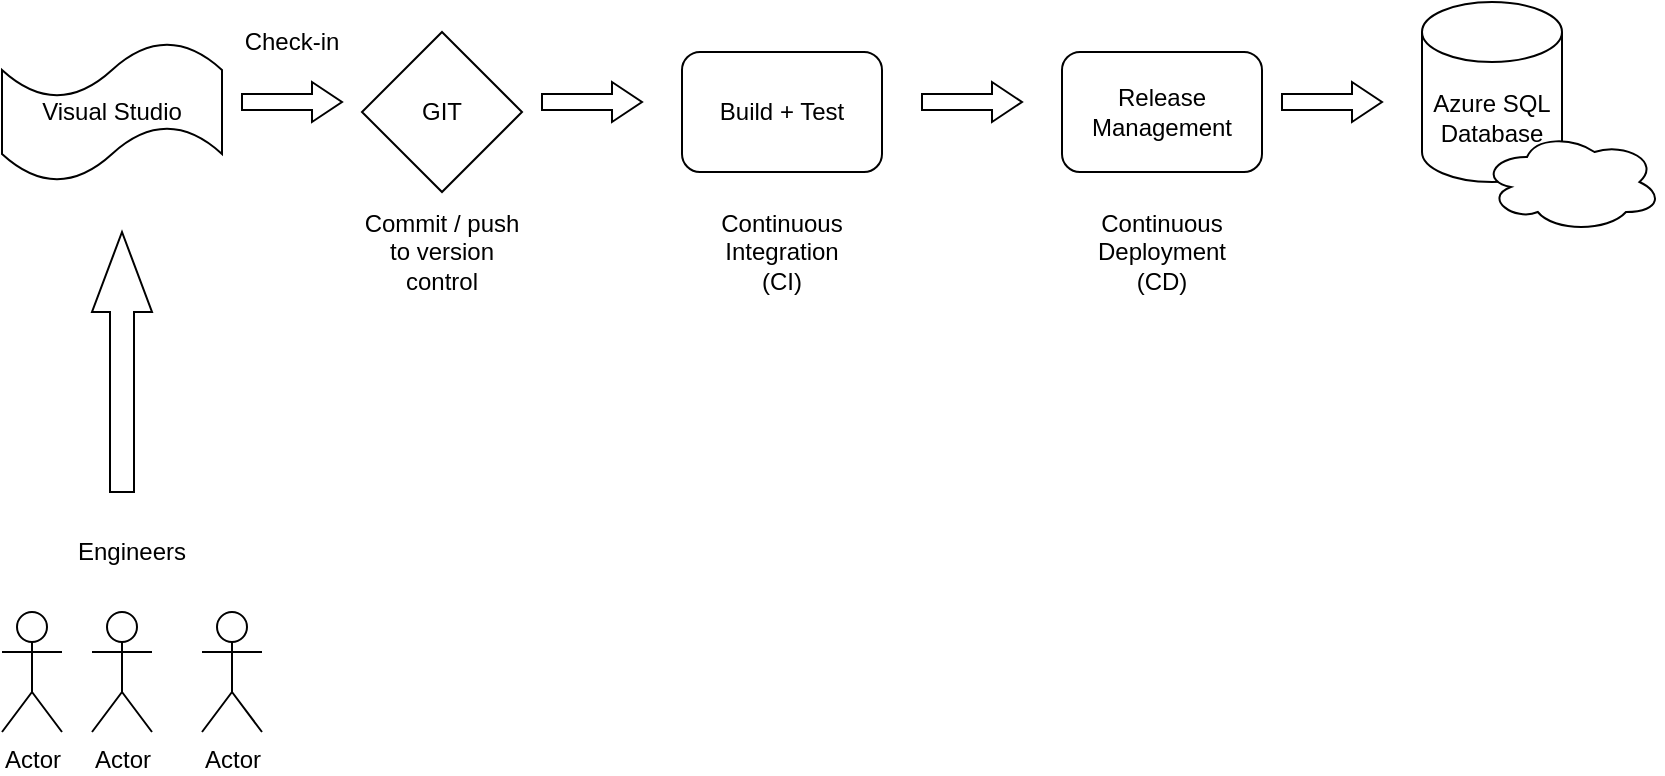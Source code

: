 <mxfile version="14.4.4" type="github">
  <diagram id="qEZCz_otJNc-nO6wqrlp" name="Page-1">
    <mxGraphModel dx="868" dy="450" grid="1" gridSize="10" guides="1" tooltips="1" connect="1" arrows="1" fold="1" page="1" pageScale="1" pageWidth="850" pageHeight="1100" math="0" shadow="0">
      <root>
        <mxCell id="0" />
        <mxCell id="1" parent="0" />
        <mxCell id="2P_tlLRLVS4eTzOrFFoo-1" value="Actor" style="shape=umlActor;verticalLabelPosition=bottom;verticalAlign=top;html=1;outlineConnect=0;" vertex="1" parent="1">
          <mxGeometry x="30" y="560" width="30" height="60" as="geometry" />
        </mxCell>
        <mxCell id="2P_tlLRLVS4eTzOrFFoo-2" value="Actor" style="shape=umlActor;verticalLabelPosition=bottom;verticalAlign=top;html=1;outlineConnect=0;" vertex="1" parent="1">
          <mxGeometry x="75" y="560" width="30" height="60" as="geometry" />
        </mxCell>
        <mxCell id="2P_tlLRLVS4eTzOrFFoo-3" value="Actor" style="shape=umlActor;verticalLabelPosition=bottom;verticalAlign=top;html=1;outlineConnect=0;" vertex="1" parent="1">
          <mxGeometry x="130" y="560" width="30" height="60" as="geometry" />
        </mxCell>
        <mxCell id="2P_tlLRLVS4eTzOrFFoo-6" value="Engineers" style="text;html=1;strokeColor=none;fillColor=none;align=center;verticalAlign=middle;whiteSpace=wrap;rounded=0;" vertex="1" parent="1">
          <mxGeometry x="75" y="520" width="40" height="20" as="geometry" />
        </mxCell>
        <mxCell id="2P_tlLRLVS4eTzOrFFoo-9" value="" style="html=1;shadow=0;dashed=0;align=center;verticalAlign=middle;shape=mxgraph.arrows2.arrow;dy=0.6;dx=40;direction=north;notch=0;" vertex="1" parent="1">
          <mxGeometry x="75" y="370" width="30" height="130" as="geometry" />
        </mxCell>
        <mxCell id="2P_tlLRLVS4eTzOrFFoo-10" value="Visual Studio" style="shape=tape;whiteSpace=wrap;html=1;" vertex="1" parent="1">
          <mxGeometry x="30" y="275" width="110" height="70" as="geometry" />
        </mxCell>
        <mxCell id="2P_tlLRLVS4eTzOrFFoo-12" value="GIT" style="rhombus;whiteSpace=wrap;html=1;" vertex="1" parent="1">
          <mxGeometry x="210" y="270" width="80" height="80" as="geometry" />
        </mxCell>
        <mxCell id="2P_tlLRLVS4eTzOrFFoo-13" value="Build + Test" style="rounded=1;whiteSpace=wrap;html=1;" vertex="1" parent="1">
          <mxGeometry x="370" y="280" width="100" height="60" as="geometry" />
        </mxCell>
        <mxCell id="2P_tlLRLVS4eTzOrFFoo-14" value="Release Management" style="rounded=1;whiteSpace=wrap;html=1;" vertex="1" parent="1">
          <mxGeometry x="560" y="280" width="100" height="60" as="geometry" />
        </mxCell>
        <mxCell id="2P_tlLRLVS4eTzOrFFoo-15" value="Azure SQL Database" style="shape=cylinder3;whiteSpace=wrap;html=1;boundedLbl=1;backgroundOutline=1;size=15;" vertex="1" parent="1">
          <mxGeometry x="740" y="255" width="70" height="90" as="geometry" />
        </mxCell>
        <mxCell id="2P_tlLRLVS4eTzOrFFoo-16" value="" style="ellipse;shape=cloud;whiteSpace=wrap;html=1;" vertex="1" parent="1">
          <mxGeometry x="770" y="320" width="90" height="50" as="geometry" />
        </mxCell>
        <mxCell id="2P_tlLRLVS4eTzOrFFoo-26" value="" style="html=1;shadow=0;dashed=0;align=center;verticalAlign=middle;shape=mxgraph.arrows2.arrow;dy=0.6;dx=15;notch=0;" vertex="1" parent="1">
          <mxGeometry x="490" y="295" width="50" height="20" as="geometry" />
        </mxCell>
        <mxCell id="2P_tlLRLVS4eTzOrFFoo-32" value="" style="html=1;shadow=0;dashed=0;align=center;verticalAlign=middle;shape=mxgraph.arrows2.arrow;dy=0.6;dx=15;notch=0;" vertex="1" parent="1">
          <mxGeometry x="150" y="295" width="50" height="20" as="geometry" />
        </mxCell>
        <mxCell id="2P_tlLRLVS4eTzOrFFoo-33" value="" style="html=1;shadow=0;dashed=0;align=center;verticalAlign=middle;shape=mxgraph.arrows2.arrow;dy=0.6;dx=15;notch=0;" vertex="1" parent="1">
          <mxGeometry x="300" y="295" width="50" height="20" as="geometry" />
        </mxCell>
        <mxCell id="2P_tlLRLVS4eTzOrFFoo-34" value="" style="html=1;shadow=0;dashed=0;align=center;verticalAlign=middle;shape=mxgraph.arrows2.arrow;dy=0.6;dx=15;notch=0;" vertex="1" parent="1">
          <mxGeometry x="670" y="295" width="50" height="20" as="geometry" />
        </mxCell>
        <mxCell id="2P_tlLRLVS4eTzOrFFoo-35" value="Check-in" style="text;html=1;strokeColor=none;fillColor=none;align=center;verticalAlign=middle;whiteSpace=wrap;rounded=0;" vertex="1" parent="1">
          <mxGeometry x="150" y="265" width="50" height="20" as="geometry" />
        </mxCell>
        <mxCell id="2P_tlLRLVS4eTzOrFFoo-36" value="Continuous Integration (CI)" style="text;html=1;strokeColor=none;fillColor=none;align=center;verticalAlign=middle;whiteSpace=wrap;rounded=0;" vertex="1" parent="1">
          <mxGeometry x="400" y="370" width="40" height="20" as="geometry" />
        </mxCell>
        <mxCell id="2P_tlLRLVS4eTzOrFFoo-37" value="Continuous Deployment (CD)" style="text;html=1;strokeColor=none;fillColor=none;align=center;verticalAlign=middle;whiteSpace=wrap;rounded=0;" vertex="1" parent="1">
          <mxGeometry x="590" y="370" width="40" height="20" as="geometry" />
        </mxCell>
        <mxCell id="2P_tlLRLVS4eTzOrFFoo-38" value="Commit / push to version control" style="text;html=1;strokeColor=none;fillColor=none;align=center;verticalAlign=middle;whiteSpace=wrap;rounded=0;" vertex="1" parent="1">
          <mxGeometry x="210" y="370" width="80" height="20" as="geometry" />
        </mxCell>
      </root>
    </mxGraphModel>
  </diagram>
</mxfile>
